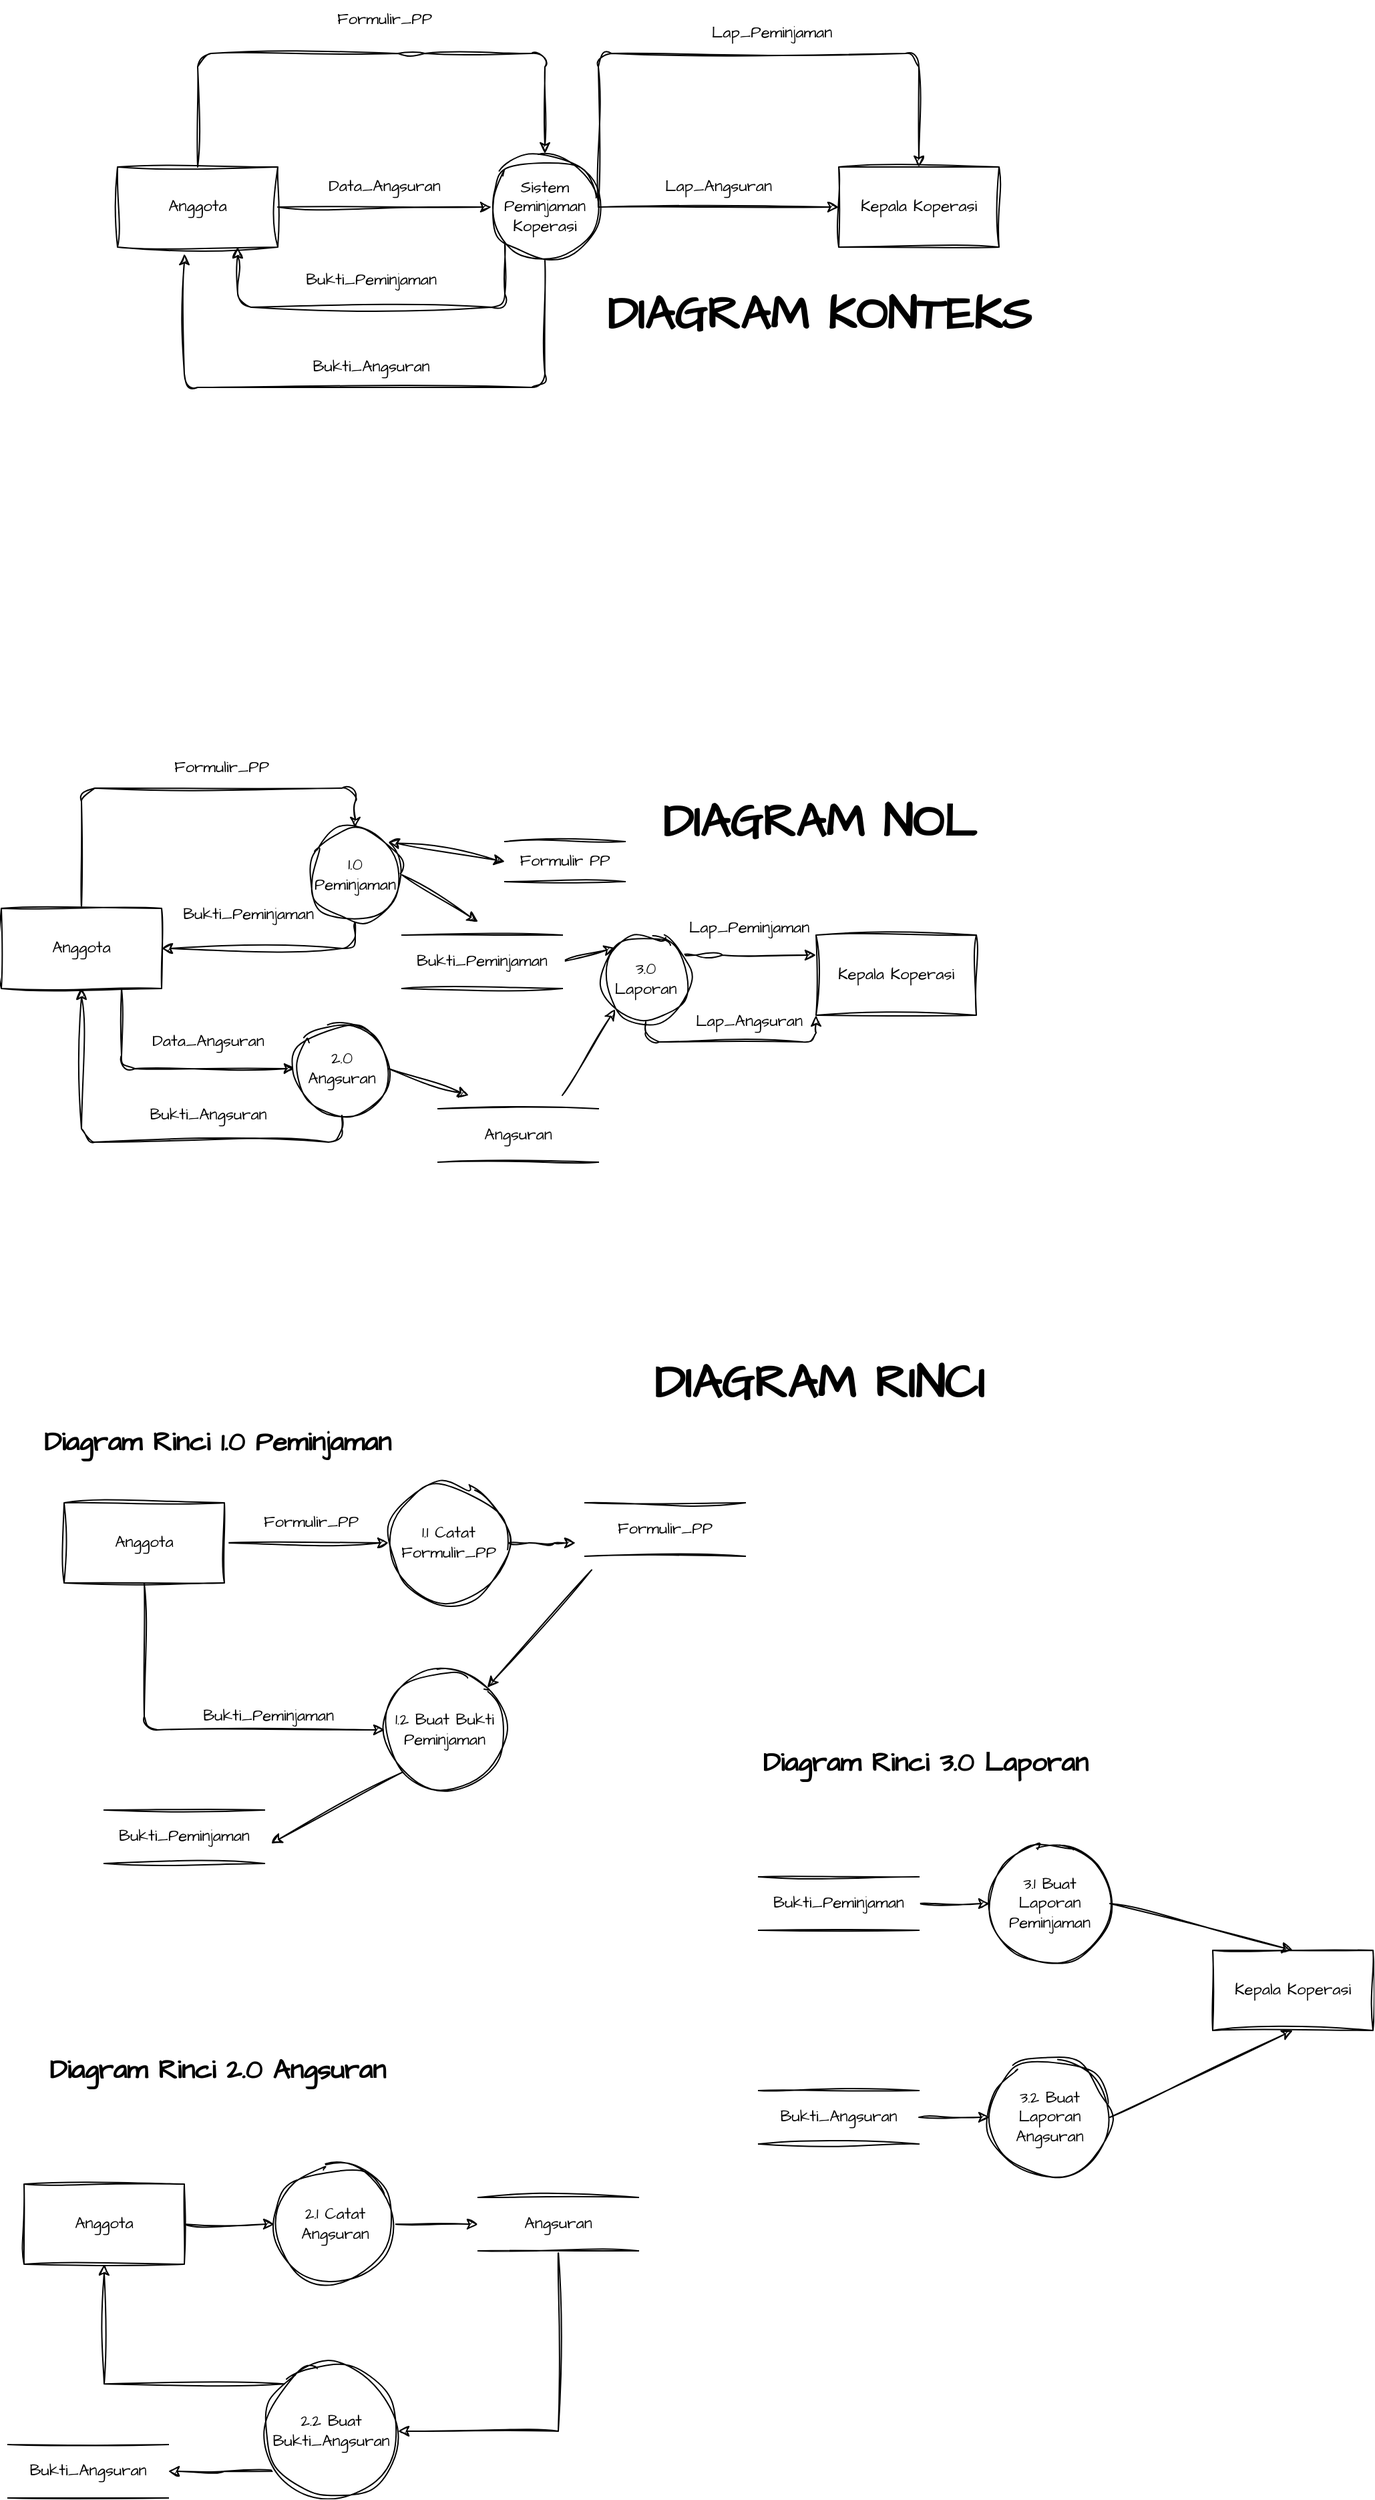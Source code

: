 <mxfile version="24.8.1">
  <diagram name="Page-1" id="Ifhuy7FSmFOS4W5px6C2">
    <mxGraphModel dx="1485" dy="2040" grid="1" gridSize="10" guides="1" tooltips="1" connect="1" arrows="1" fold="1" page="1" pageScale="1" pageWidth="850" pageHeight="1100" math="0" shadow="0">
      <root>
        <mxCell id="0" />
        <mxCell id="1" parent="0" />
        <mxCell id="SMdMAvsnnKPryTl62N8l-2" value="Anggota" style="rounded=0;whiteSpace=wrap;html=1;sketch=1;hachureGap=4;jiggle=2;curveFitting=1;fontFamily=Architects Daughter;fontSource=https%3A%2F%2Ffonts.googleapis.com%2Fcss%3Ffamily%3DArchitects%2BDaughter;labelBackgroundColor=none;" parent="1" vertex="1">
          <mxGeometry x="120" y="-125" width="120" height="60" as="geometry" />
        </mxCell>
        <mxCell id="L0LENwi0sI1XrwSl-e1--1" style="edgeStyle=orthogonalEdgeStyle;rounded=1;sketch=1;hachureGap=4;jiggle=2;curveFitting=1;orthogonalLoop=1;jettySize=auto;html=1;entryX=0.5;entryY=0;entryDx=0;entryDy=0;fontFamily=Architects Daughter;fontSource=https%3A%2F%2Ffonts.googleapis.com%2Fcss%3Ffamily%3DArchitects%2BDaughter;fontColor=default;labelBackgroundColor=none;" parent="1" source="SMdMAvsnnKPryTl62N8l-3" target="SMdMAvsnnKPryTl62N8l-4" edge="1">
          <mxGeometry relative="1" as="geometry">
            <Array as="points">
              <mxPoint x="480" y="-210" />
              <mxPoint x="720" y="-210" />
            </Array>
          </mxGeometry>
        </mxCell>
        <mxCell id="L0LENwi0sI1XrwSl-e1--3" style="edgeStyle=orthogonalEdgeStyle;rounded=1;sketch=1;hachureGap=4;jiggle=2;curveFitting=1;orthogonalLoop=1;jettySize=auto;html=1;entryX=0.75;entryY=1;entryDx=0;entryDy=0;fontFamily=Architects Daughter;fontSource=https%3A%2F%2Ffonts.googleapis.com%2Fcss%3Ffamily%3DArchitects%2BDaughter;fontColor=default;labelBackgroundColor=none;" parent="1" source="SMdMAvsnnKPryTl62N8l-3" target="SMdMAvsnnKPryTl62N8l-2" edge="1">
          <mxGeometry relative="1" as="geometry">
            <Array as="points">
              <mxPoint x="410" y="-20" />
              <mxPoint x="210" y="-20" />
            </Array>
          </mxGeometry>
        </mxCell>
        <mxCell id="L0LENwi0sI1XrwSl-e1--6" style="edgeStyle=orthogonalEdgeStyle;rounded=1;sketch=1;hachureGap=4;jiggle=2;curveFitting=1;orthogonalLoop=1;jettySize=auto;html=1;fontFamily=Architects Daughter;fontSource=https%3A%2F%2Ffonts.googleapis.com%2Fcss%3Ffamily%3DArchitects%2BDaughter;fontColor=default;labelBackgroundColor=none;" parent="1" source="SMdMAvsnnKPryTl62N8l-3" edge="1">
          <mxGeometry relative="1" as="geometry">
            <mxPoint x="170" y="-60" as="targetPoint" />
            <Array as="points">
              <mxPoint x="440" y="40" />
              <mxPoint x="170" y="40" />
            </Array>
          </mxGeometry>
        </mxCell>
        <mxCell id="SMdMAvsnnKPryTl62N8l-3" value="Sistem Peminjaman Koperasi" style="ellipse;whiteSpace=wrap;html=1;aspect=fixed;rounded=1;sketch=1;hachureGap=4;jiggle=2;curveFitting=1;fontFamily=Architects Daughter;fontSource=https%3A%2F%2Ffonts.googleapis.com%2Fcss%3Ffamily%3DArchitects%2BDaughter;labelBackgroundColor=none;" parent="1" vertex="1">
          <mxGeometry x="400" y="-135" width="80" height="80" as="geometry" />
        </mxCell>
        <mxCell id="SMdMAvsnnKPryTl62N8l-4" value="Kepala Koperasi" style="rounded=0;whiteSpace=wrap;html=1;sketch=1;hachureGap=4;jiggle=2;curveFitting=1;fontFamily=Architects Daughter;fontSource=https%3A%2F%2Ffonts.googleapis.com%2Fcss%3Ffamily%3DArchitects%2BDaughter;labelBackgroundColor=none;" parent="1" vertex="1">
          <mxGeometry x="660" y="-125" width="120" height="60" as="geometry" />
        </mxCell>
        <mxCell id="SMdMAvsnnKPryTl62N8l-5" value="" style="endArrow=classic;html=1;rounded=1;sketch=1;hachureGap=4;jiggle=2;curveFitting=1;fontFamily=Architects Daughter;fontSource=https%3A%2F%2Ffonts.googleapis.com%2Fcss%3Ffamily%3DArchitects%2BDaughter;fontColor=default;exitX=1;exitY=0.5;exitDx=0;exitDy=0;entryX=0;entryY=0.5;entryDx=0;entryDy=0;labelBackgroundColor=none;" parent="1" source="SMdMAvsnnKPryTl62N8l-2" target="SMdMAvsnnKPryTl62N8l-3" edge="1">
          <mxGeometry width="50" height="50" relative="1" as="geometry">
            <mxPoint x="430" y="190" as="sourcePoint" />
            <mxPoint x="480" y="140" as="targetPoint" />
          </mxGeometry>
        </mxCell>
        <mxCell id="SMdMAvsnnKPryTl62N8l-6" value="" style="endArrow=classic;html=1;rounded=1;sketch=1;hachureGap=4;jiggle=2;curveFitting=1;fontFamily=Architects Daughter;fontSource=https%3A%2F%2Ffonts.googleapis.com%2Fcss%3Ffamily%3DArchitects%2BDaughter;fontColor=default;exitX=0.5;exitY=0;exitDx=0;exitDy=0;entryX=0.5;entryY=0;entryDx=0;entryDy=0;labelBackgroundColor=none;" parent="1" source="SMdMAvsnnKPryTl62N8l-2" target="SMdMAvsnnKPryTl62N8l-3" edge="1">
          <mxGeometry width="50" height="50" relative="1" as="geometry">
            <mxPoint x="430" y="190" as="sourcePoint" />
            <mxPoint x="480" y="140" as="targetPoint" />
            <Array as="points">
              <mxPoint x="180" y="-210" />
              <mxPoint x="340" y="-210" />
              <mxPoint x="440" y="-210" />
            </Array>
          </mxGeometry>
        </mxCell>
        <mxCell id="SMdMAvsnnKPryTl62N8l-7" value="Data_Angsuran" style="text;html=1;align=center;verticalAlign=middle;whiteSpace=wrap;rounded=0;fontFamily=Architects Daughter;fontSource=https%3A%2F%2Ffonts.googleapis.com%2Fcss%3Ffamily%3DArchitects%2BDaughter;labelBackgroundColor=none;" parent="1" vertex="1">
          <mxGeometry x="290" y="-125" width="60" height="30" as="geometry" />
        </mxCell>
        <mxCell id="SMdMAvsnnKPryTl62N8l-8" value="Formulir_PP" style="text;html=1;align=center;verticalAlign=middle;whiteSpace=wrap;rounded=0;fontFamily=Architects Daughter;fontSource=https%3A%2F%2Ffonts.googleapis.com%2Fcss%3Ffamily%3DArchitects%2BDaughter;labelBackgroundColor=none;" parent="1" vertex="1">
          <mxGeometry x="275" y="-250" width="90" height="30" as="geometry" />
        </mxCell>
        <mxCell id="SMdMAvsnnKPryTl62N8l-10" style="edgeStyle=orthogonalEdgeStyle;rounded=1;sketch=1;hachureGap=4;jiggle=2;curveFitting=1;orthogonalLoop=1;jettySize=auto;html=1;entryX=0;entryY=0.5;entryDx=0;entryDy=0;fontFamily=Architects Daughter;fontSource=https%3A%2F%2Ffonts.googleapis.com%2Fcss%3Ffamily%3DArchitects%2BDaughter;fontColor=default;labelBackgroundColor=none;" parent="1" source="SMdMAvsnnKPryTl62N8l-3" target="SMdMAvsnnKPryTl62N8l-4" edge="1">
          <mxGeometry relative="1" as="geometry" />
        </mxCell>
        <mxCell id="SMdMAvsnnKPryTl62N8l-11" value="Lap_Angsuran" style="text;html=1;align=center;verticalAlign=middle;whiteSpace=wrap;rounded=0;fontFamily=Architects Daughter;fontSource=https%3A%2F%2Ffonts.googleapis.com%2Fcss%3Ffamily%3DArchitects%2BDaughter;labelBackgroundColor=none;" parent="1" vertex="1">
          <mxGeometry x="540" y="-125" width="60" height="30" as="geometry" />
        </mxCell>
        <mxCell id="L0LENwi0sI1XrwSl-e1--2" value="Lap_Peminjaman" style="text;html=1;align=center;verticalAlign=middle;whiteSpace=wrap;rounded=0;fontFamily=Architects Daughter;fontSource=https%3A%2F%2Ffonts.googleapis.com%2Fcss%3Ffamily%3DArchitects%2BDaughter;labelBackgroundColor=none;" parent="1" vertex="1">
          <mxGeometry x="580" y="-240" width="60" height="30" as="geometry" />
        </mxCell>
        <mxCell id="L0LENwi0sI1XrwSl-e1--4" value="Bukti_Peminjaman&lt;span style=&quot;color: rgba(0, 0, 0, 0); font-family: monospace; font-size: 0px; text-align: start; text-wrap-mode: nowrap;&quot;&gt;%3CmxGraphModel%3E%3Croot%3E%3CmxCell%20id%3D%220%22%2F%3E%3CmxCell%20id%3D%221%22%20parent%3D%220%22%2F%3E%3CmxCell%20id%3D%222%22%20value%3D%22Data_Angsuran%22%20style%3D%22text%3Bhtml%3D1%3Balign%3Dcenter%3BverticalAlign%3Dmiddle%3BwhiteSpace%3Dwrap%3Brounded%3D0%3BfontFamily%3DArchitects%20Daughter%3BfontSource%3Dhttps%253A%252F%252Ffonts.googleapis.com%252Fcss%253Ffamily%253DArchitects%252BDaughter%3BfontColor%3D%2346495D%3B%22%20vertex%3D%221%22%20parent%3D%221%22%3E%3CmxGeometry%20x%3D%22260%22%20y%3D%2275%22%20width%3D%2260%22%20height%3D%2230%22%20as%3D%22geometry%22%2F%3E%3C%2FmxCell%3E%3C%2Froot%3E%3C%2FmxGraphModel%3E&lt;/span&gt;" style="text;html=1;align=center;verticalAlign=middle;whiteSpace=wrap;rounded=0;fontFamily=Architects Daughter;fontSource=https%3A%2F%2Ffonts.googleapis.com%2Fcss%3Ffamily%3DArchitects%2BDaughter;labelBackgroundColor=none;" parent="1" vertex="1">
          <mxGeometry x="280" y="-55" width="60" height="30" as="geometry" />
        </mxCell>
        <mxCell id="L0LENwi0sI1XrwSl-e1--5" value="Bukti_Angsuran" style="text;html=1;align=center;verticalAlign=middle;whiteSpace=wrap;rounded=0;fontFamily=Architects Daughter;fontSource=https%3A%2F%2Ffonts.googleapis.com%2Fcss%3Ffamily%3DArchitects%2BDaughter;labelBackgroundColor=none;" parent="1" vertex="1">
          <mxGeometry x="280" y="10" width="60" height="30" as="geometry" />
        </mxCell>
        <mxCell id="L0LENwi0sI1XrwSl-e1--14" style="edgeStyle=orthogonalEdgeStyle;rounded=1;sketch=1;hachureGap=4;jiggle=2;curveFitting=1;orthogonalLoop=1;jettySize=auto;html=1;entryX=1;entryY=0.5;entryDx=0;entryDy=0;fontFamily=Architects Daughter;fontSource=https%3A%2F%2Ffonts.googleapis.com%2Fcss%3Ffamily%3DArchitects%2BDaughter;fontColor=default;labelBackgroundColor=none;" parent="1" source="L0LENwi0sI1XrwSl-e1--7" target="L0LENwi0sI1XrwSl-e1--8" edge="1">
          <mxGeometry relative="1" as="geometry">
            <Array as="points">
              <mxPoint x="298" y="460" />
            </Array>
          </mxGeometry>
        </mxCell>
        <mxCell id="L0LENwi0sI1XrwSl-e1--7" value="1.0 Peminjaman" style="ellipse;whiteSpace=wrap;html=1;aspect=fixed;rounded=1;sketch=1;hachureGap=4;jiggle=2;curveFitting=1;fontFamily=Architects Daughter;fontSource=https%3A%2F%2Ffonts.googleapis.com%2Fcss%3Ffamily%3DArchitects%2BDaughter;labelBackgroundColor=none;" parent="1" vertex="1">
          <mxGeometry x="263" y="370" width="70" height="70" as="geometry" />
        </mxCell>
        <mxCell id="L0LENwi0sI1XrwSl-e1--12" style="edgeStyle=orthogonalEdgeStyle;rounded=1;sketch=1;hachureGap=4;jiggle=2;curveFitting=1;orthogonalLoop=1;jettySize=auto;html=1;fontFamily=Architects Daughter;fontSource=https%3A%2F%2Ffonts.googleapis.com%2Fcss%3Ffamily%3DArchitects%2BDaughter;fontColor=default;entryX=0.5;entryY=0;entryDx=0;entryDy=0;labelBackgroundColor=none;" parent="1" source="L0LENwi0sI1XrwSl-e1--8" target="L0LENwi0sI1XrwSl-e1--7" edge="1">
          <mxGeometry relative="1" as="geometry">
            <mxPoint x="298" y="360" as="targetPoint" />
            <Array as="points">
              <mxPoint x="93" y="340" />
              <mxPoint x="298" y="340" />
            </Array>
          </mxGeometry>
        </mxCell>
        <mxCell id="L0LENwi0sI1XrwSl-e1--19" style="edgeStyle=orthogonalEdgeStyle;rounded=1;sketch=1;hachureGap=4;jiggle=2;curveFitting=1;orthogonalLoop=1;jettySize=auto;html=1;exitX=0.75;exitY=1;exitDx=0;exitDy=0;entryX=0;entryY=0.5;entryDx=0;entryDy=0;fontFamily=Architects Daughter;fontSource=https%3A%2F%2Ffonts.googleapis.com%2Fcss%3Ffamily%3DArchitects%2BDaughter;fontColor=default;labelBackgroundColor=none;" parent="1" source="L0LENwi0sI1XrwSl-e1--8" target="L0LENwi0sI1XrwSl-e1--11" edge="1">
          <mxGeometry relative="1" as="geometry" />
        </mxCell>
        <mxCell id="L0LENwi0sI1XrwSl-e1--8" value="Anggota" style="rounded=0;whiteSpace=wrap;html=1;sketch=1;hachureGap=4;jiggle=2;curveFitting=1;fontFamily=Architects Daughter;fontSource=https%3A%2F%2Ffonts.googleapis.com%2Fcss%3Ffamily%3DArchitects%2BDaughter;labelBackgroundColor=none;" parent="1" vertex="1">
          <mxGeometry x="33" y="430" width="120" height="60" as="geometry" />
        </mxCell>
        <mxCell id="L0LENwi0sI1XrwSl-e1--9" value="Kepala Koperasi" style="rounded=0;whiteSpace=wrap;html=1;sketch=1;hachureGap=4;jiggle=2;curveFitting=1;fontFamily=Architects Daughter;fontSource=https%3A%2F%2Ffonts.googleapis.com%2Fcss%3Ffamily%3DArchitects%2BDaughter;labelBackgroundColor=none;" parent="1" vertex="1">
          <mxGeometry x="643" y="450" width="120" height="60" as="geometry" />
        </mxCell>
        <mxCell id="L0LENwi0sI1XrwSl-e1--32" style="edgeStyle=orthogonalEdgeStyle;rounded=1;sketch=1;hachureGap=4;jiggle=2;curveFitting=1;orthogonalLoop=1;jettySize=auto;html=1;entryX=0;entryY=0.25;entryDx=0;entryDy=0;fontFamily=Architects Daughter;fontSource=https%3A%2F%2Ffonts.googleapis.com%2Fcss%3Ffamily%3DArchitects%2BDaughter;fontColor=default;labelBackgroundColor=none;" parent="1" source="L0LENwi0sI1XrwSl-e1--10" target="L0LENwi0sI1XrwSl-e1--9" edge="1">
          <mxGeometry relative="1" as="geometry">
            <Array as="points">
              <mxPoint x="563" y="465" />
              <mxPoint x="563" y="465" />
            </Array>
          </mxGeometry>
        </mxCell>
        <mxCell id="L0LENwi0sI1XrwSl-e1--33" style="edgeStyle=orthogonalEdgeStyle;rounded=1;sketch=1;hachureGap=4;jiggle=2;curveFitting=1;orthogonalLoop=1;jettySize=auto;html=1;entryX=0;entryY=1;entryDx=0;entryDy=0;fontFamily=Architects Daughter;fontSource=https%3A%2F%2Ffonts.googleapis.com%2Fcss%3Ffamily%3DArchitects%2BDaughter;fontColor=default;labelBackgroundColor=none;" parent="1" source="L0LENwi0sI1XrwSl-e1--10" target="L0LENwi0sI1XrwSl-e1--9" edge="1">
          <mxGeometry relative="1" as="geometry">
            <Array as="points">
              <mxPoint x="516" y="530" />
              <mxPoint x="643" y="530" />
            </Array>
          </mxGeometry>
        </mxCell>
        <mxCell id="L0LENwi0sI1XrwSl-e1--10" value="3.0 Laporan" style="ellipse;whiteSpace=wrap;html=1;aspect=fixed;rounded=1;sketch=1;hachureGap=4;jiggle=2;curveFitting=1;fontFamily=Architects Daughter;fontSource=https%3A%2F%2Ffonts.googleapis.com%2Fcss%3Ffamily%3DArchitects%2BDaughter;labelBackgroundColor=none;" parent="1" vertex="1">
          <mxGeometry x="483" y="450" width="65" height="65" as="geometry" />
        </mxCell>
        <mxCell id="L0LENwi0sI1XrwSl-e1--11" value="2.0 Angsuran" style="ellipse;whiteSpace=wrap;html=1;aspect=fixed;rounded=1;sketch=1;hachureGap=4;jiggle=2;curveFitting=1;fontFamily=Architects Daughter;fontSource=https%3A%2F%2Ffonts.googleapis.com%2Fcss%3Ffamily%3DArchitects%2BDaughter;labelBackgroundColor=none;" parent="1" vertex="1">
          <mxGeometry x="253" y="515" width="70" height="70" as="geometry" />
        </mxCell>
        <mxCell id="L0LENwi0sI1XrwSl-e1--15" style="edgeStyle=orthogonalEdgeStyle;rounded=1;sketch=1;hachureGap=4;jiggle=2;curveFitting=1;orthogonalLoop=1;jettySize=auto;html=1;entryX=0.5;entryY=1;entryDx=0;entryDy=0;fontFamily=Architects Daughter;fontSource=https%3A%2F%2Ffonts.googleapis.com%2Fcss%3Ffamily%3DArchitects%2BDaughter;fontColor=default;exitX=0.5;exitY=1;exitDx=0;exitDy=0;labelBackgroundColor=none;" parent="1" source="L0LENwi0sI1XrwSl-e1--11" target="L0LENwi0sI1XrwSl-e1--8" edge="1">
          <mxGeometry relative="1" as="geometry" />
        </mxCell>
        <mxCell id="L0LENwi0sI1XrwSl-e1--16" value="Bukti_Peminjaman&lt;span style=&quot;color: rgba(0, 0, 0, 0); font-family: monospace; font-size: 0px; text-align: start; text-wrap-mode: nowrap;&quot;&gt;%3CmxGraphModel%3E%3Croot%3E%3CmxCell%20id%3D%220%22%2F%3E%3CmxCell%20id%3D%221%22%20parent%3D%220%22%2F%3E%3CmxCell%20id%3D%222%22%20value%3D%22Data_Angsuran%22%20style%3D%22text%3Bhtml%3D1%3Balign%3Dcenter%3BverticalAlign%3Dmiddle%3BwhiteSpace%3Dwrap%3Brounded%3D0%3BfontFamily%3DArchitects%20Daughter%3BfontSource%3Dhttps%253A%252F%252Ffonts.googleapis.com%252Fcss%253Ffamily%253DArchitects%252BDaughter%3BfontColor%3D%2346495D%3B%22%20vertex%3D%221%22%20parent%3D%221%22%3E%3CmxGeometry%20x%3D%22260%22%20y%3D%2275%22%20width%3D%2260%22%20height%3D%2230%22%20as%3D%22geometry%22%2F%3E%3C%2FmxCell%3E%3C%2Froot%3E%3C%2FmxGraphModel%3E&lt;/span&gt;" style="text;html=1;align=center;verticalAlign=middle;whiteSpace=wrap;rounded=0;fontFamily=Architects Daughter;fontSource=https%3A%2F%2Ffonts.googleapis.com%2Fcss%3Ffamily%3DArchitects%2BDaughter;labelBackgroundColor=none;" parent="1" vertex="1">
          <mxGeometry x="188" y="420" width="60" height="30" as="geometry" />
        </mxCell>
        <mxCell id="L0LENwi0sI1XrwSl-e1--17" value="Formulir_PP" style="text;html=1;align=center;verticalAlign=middle;whiteSpace=wrap;rounded=0;fontFamily=Architects Daughter;fontSource=https%3A%2F%2Ffonts.googleapis.com%2Fcss%3Ffamily%3DArchitects%2BDaughter;labelBackgroundColor=none;" parent="1" vertex="1">
          <mxGeometry x="153" y="310" width="90" height="30" as="geometry" />
        </mxCell>
        <mxCell id="L0LENwi0sI1XrwSl-e1--18" value="Bukti_Angsuran" style="text;html=1;align=center;verticalAlign=middle;whiteSpace=wrap;rounded=0;fontFamily=Architects Daughter;fontSource=https%3A%2F%2Ffonts.googleapis.com%2Fcss%3Ffamily%3DArchitects%2BDaughter;labelBackgroundColor=none;" parent="1" vertex="1">
          <mxGeometry x="158" y="570" width="60" height="30" as="geometry" />
        </mxCell>
        <mxCell id="L0LENwi0sI1XrwSl-e1--20" value="Data_Angsuran" style="text;html=1;align=center;verticalAlign=middle;whiteSpace=wrap;rounded=0;fontFamily=Architects Daughter;fontSource=https%3A%2F%2Ffonts.googleapis.com%2Fcss%3Ffamily%3DArchitects%2BDaughter;labelBackgroundColor=none;" parent="1" vertex="1">
          <mxGeometry x="158" y="515" width="60" height="30" as="geometry" />
        </mxCell>
        <mxCell id="L0LENwi0sI1XrwSl-e1--22" value="" style="endArrow=classic;startArrow=classic;html=1;rounded=1;sketch=1;hachureGap=4;jiggle=2;curveFitting=1;fontFamily=Architects Daughter;fontSource=https%3A%2F%2Ffonts.googleapis.com%2Fcss%3Ffamily%3DArchitects%2BDaughter;fontColor=default;exitX=1;exitY=0;exitDx=0;exitDy=0;entryX=0;entryY=0.5;entryDx=0;entryDy=0;labelBackgroundColor=none;" parent="1" source="L0LENwi0sI1XrwSl-e1--7" target="F_wknIsd-d_g19Me8_oT-2" edge="1">
          <mxGeometry width="50" height="50" relative="1" as="geometry">
            <mxPoint x="343" y="380" as="sourcePoint" />
            <mxPoint x="403" y="325" as="targetPoint" />
          </mxGeometry>
        </mxCell>
        <mxCell id="L0LENwi0sI1XrwSl-e1--25" value="" style="endArrow=classic;html=1;rounded=1;sketch=1;hachureGap=4;jiggle=2;curveFitting=1;fontFamily=Architects Daughter;fontSource=https%3A%2F%2Ffonts.googleapis.com%2Fcss%3Ffamily%3DArchitects%2BDaughter;fontColor=default;exitX=1;exitY=0.5;exitDx=0;exitDy=0;labelBackgroundColor=none;" parent="1" source="L0LENwi0sI1XrwSl-e1--7" edge="1">
          <mxGeometry width="50" height="50" relative="1" as="geometry">
            <mxPoint x="343" y="380" as="sourcePoint" />
            <mxPoint x="390" y="440" as="targetPoint" />
          </mxGeometry>
        </mxCell>
        <mxCell id="L0LENwi0sI1XrwSl-e1--27" style="edgeStyle=orthogonalEdgeStyle;rounded=1;sketch=1;hachureGap=4;jiggle=2;curveFitting=1;orthogonalLoop=1;jettySize=auto;html=1;exitX=0.5;exitY=1;exitDx=0;exitDy=0;fontFamily=Architects Daughter;fontSource=https%3A%2F%2Ffonts.googleapis.com%2Fcss%3Ffamily%3DArchitects%2BDaughter;fontColor=default;labelBackgroundColor=none;" parent="1" edge="1">
          <mxGeometry relative="1" as="geometry">
            <mxPoint x="448" y="400" as="sourcePoint" />
            <mxPoint x="448" y="400" as="targetPoint" />
          </mxGeometry>
        </mxCell>
        <mxCell id="L0LENwi0sI1XrwSl-e1--30" value="" style="endArrow=classic;html=1;rounded=1;sketch=1;hachureGap=4;jiggle=2;curveFitting=1;fontFamily=Architects Daughter;fontSource=https%3A%2F%2Ffonts.googleapis.com%2Fcss%3Ffamily%3DArchitects%2BDaughter;fontColor=default;exitX=1;exitY=0.5;exitDx=0;exitDy=0;entryX=0;entryY=0.5;entryDx=0;entryDy=0;labelBackgroundColor=none;" parent="1" source="L0LENwi0sI1XrwSl-e1--11" edge="1">
          <mxGeometry width="50" height="50" relative="1" as="geometry">
            <mxPoint x="323" y="610" as="sourcePoint" />
            <mxPoint x="383" y="570" as="targetPoint" />
          </mxGeometry>
        </mxCell>
        <mxCell id="L0LENwi0sI1XrwSl-e1--34" value="Lap_Peminjaman" style="text;html=1;align=center;verticalAlign=middle;whiteSpace=wrap;rounded=0;fontFamily=Architects Daughter;fontSource=https%3A%2F%2Ffonts.googleapis.com%2Fcss%3Ffamily%3DArchitects%2BDaughter;labelBackgroundColor=none;" parent="1" vertex="1">
          <mxGeometry x="563" y="430" width="60" height="30" as="geometry" />
        </mxCell>
        <mxCell id="L0LENwi0sI1XrwSl-e1--35" value="Lap_Angsuran" style="text;html=1;align=center;verticalAlign=middle;whiteSpace=wrap;rounded=0;fontFamily=Architects Daughter;fontSource=https%3A%2F%2Ffonts.googleapis.com%2Fcss%3Ffamily%3DArchitects%2BDaughter;labelBackgroundColor=none;" parent="1" vertex="1">
          <mxGeometry x="563" y="500" width="60" height="30" as="geometry" />
        </mxCell>
        <mxCell id="L0LENwi0sI1XrwSl-e1--36" value="" style="endArrow=classic;html=1;rounded=1;sketch=1;hachureGap=4;jiggle=2;curveFitting=1;fontFamily=Architects Daughter;fontSource=https%3A%2F%2Ffonts.googleapis.com%2Fcss%3Ffamily%3DArchitects%2BDaughter;fontColor=default;exitX=1;exitY=0.5;exitDx=0;exitDy=0;entryX=0;entryY=1;entryDx=0;entryDy=0;labelBackgroundColor=none;" parent="1" target="L0LENwi0sI1XrwSl-e1--10" edge="1">
          <mxGeometry width="50" height="50" relative="1" as="geometry">
            <mxPoint x="453" y="570" as="sourcePoint" />
            <mxPoint x="393" y="580" as="targetPoint" />
          </mxGeometry>
        </mxCell>
        <mxCell id="L0LENwi0sI1XrwSl-e1--43" value="DIAGRAM NOL" style="text;html=1;align=center;verticalAlign=middle;whiteSpace=wrap;rounded=0;fontFamily=Architects Daughter;fontSource=https%3A%2F%2Ffonts.googleapis.com%2Fcss%3Ffamily%3DArchitects%2BDaughter;fontSize=35;fontStyle=1;labelBackgroundColor=none;" parent="1" vertex="1">
          <mxGeometry x="463" y="350" width="365" height="30" as="geometry" />
        </mxCell>
        <mxCell id="L0LENwi0sI1XrwSl-e1--44" value="DIAGRAM KONTEKS" style="text;html=1;align=center;verticalAlign=middle;whiteSpace=wrap;rounded=0;fontFamily=Architects Daughter;fontSource=https%3A%2F%2Ffonts.googleapis.com%2Fcss%3Ffamily%3DArchitects%2BDaughter;fontSize=35;fontStyle=1;labelBackgroundColor=none;" parent="1" vertex="1">
          <mxGeometry x="463" y="-30" width="365" height="30" as="geometry" />
        </mxCell>
        <mxCell id="L0LENwi0sI1XrwSl-e1--45" value="" style="endArrow=classic;html=1;rounded=1;sketch=1;hachureGap=4;jiggle=2;curveFitting=1;fontFamily=Architects Daughter;fontSource=https%3A%2F%2Ffonts.googleapis.com%2Fcss%3Ffamily%3DArchitects%2BDaughter;fontColor=default;exitX=1;exitY=0.5;exitDx=0;exitDy=0;entryX=0;entryY=0;entryDx=0;entryDy=0;labelBackgroundColor=none;" parent="1" source="F_wknIsd-d_g19Me8_oT-4" target="L0LENwi0sI1XrwSl-e1--10" edge="1">
          <mxGeometry width="50" height="50" relative="1" as="geometry">
            <mxPoint x="448" y="400" as="sourcePoint" />
            <mxPoint x="403" y="385" as="targetPoint" />
          </mxGeometry>
        </mxCell>
        <mxCell id="L0LENwi0sI1XrwSl-e1--46" value="DIAGRAM RINCI" style="text;html=1;align=center;verticalAlign=middle;whiteSpace=wrap;rounded=0;fontFamily=Architects Daughter;fontSource=https%3A%2F%2Ffonts.googleapis.com%2Fcss%3Ffamily%3DArchitects%2BDaughter;fontSize=35;fontStyle=1;labelBackgroundColor=none;" parent="1" vertex="1">
          <mxGeometry x="463" y="770" width="365" height="30" as="geometry" />
        </mxCell>
        <mxCell id="L0LENwi0sI1XrwSl-e1--56" style="edgeStyle=orthogonalEdgeStyle;rounded=1;sketch=1;hachureGap=4;jiggle=2;curveFitting=1;orthogonalLoop=1;jettySize=auto;html=1;entryX=0;entryY=0.5;entryDx=0;entryDy=0;fontFamily=Architects Daughter;fontSource=https%3A%2F%2Ffonts.googleapis.com%2Fcss%3Ffamily%3DArchitects%2BDaughter;fontColor=default;labelBackgroundColor=none;" parent="1" source="L0LENwi0sI1XrwSl-e1--47" edge="1">
          <mxGeometry relative="1" as="geometry">
            <mxPoint x="463" y="905" as="targetPoint" />
          </mxGeometry>
        </mxCell>
        <mxCell id="L0LENwi0sI1XrwSl-e1--47" value="1.1 Catat Formulir_PP" style="ellipse;whiteSpace=wrap;html=1;aspect=fixed;rounded=1;sketch=1;hachureGap=4;jiggle=2;curveFitting=1;fontFamily=Architects Daughter;fontSource=https%3A%2F%2Ffonts.googleapis.com%2Fcss%3Ffamily%3DArchitects%2BDaughter;labelBackgroundColor=none;" parent="1" vertex="1">
          <mxGeometry x="323" y="860" width="90" height="90" as="geometry" />
        </mxCell>
        <mxCell id="L0LENwi0sI1XrwSl-e1--48" value="1.2 Buat Bukti&lt;div&gt;Peminjaman&lt;/div&gt;" style="ellipse;whiteSpace=wrap;html=1;aspect=fixed;rounded=1;sketch=1;hachureGap=4;jiggle=2;curveFitting=1;fontFamily=Architects Daughter;fontSource=https%3A%2F%2Ffonts.googleapis.com%2Fcss%3Ffamily%3DArchitects%2BDaughter;labelBackgroundColor=none;" parent="1" vertex="1">
          <mxGeometry x="320" y="1000" width="90" height="90" as="geometry" />
        </mxCell>
        <mxCell id="L0LENwi0sI1XrwSl-e1--50" style="edgeStyle=orthogonalEdgeStyle;rounded=1;sketch=1;hachureGap=4;jiggle=2;curveFitting=1;orthogonalLoop=1;jettySize=auto;html=1;entryX=0;entryY=0.5;entryDx=0;entryDy=0;fontFamily=Architects Daughter;fontSource=https%3A%2F%2Ffonts.googleapis.com%2Fcss%3Ffamily%3DArchitects%2BDaughter;fontColor=default;labelBackgroundColor=none;" parent="1" source="L0LENwi0sI1XrwSl-e1--49" target="L0LENwi0sI1XrwSl-e1--47" edge="1">
          <mxGeometry relative="1" as="geometry" />
        </mxCell>
        <mxCell id="L0LENwi0sI1XrwSl-e1--51" style="edgeStyle=orthogonalEdgeStyle;rounded=1;sketch=1;hachureGap=4;jiggle=2;curveFitting=1;orthogonalLoop=1;jettySize=auto;html=1;entryX=0;entryY=0.5;entryDx=0;entryDy=0;fontFamily=Architects Daughter;fontSource=https%3A%2F%2Ffonts.googleapis.com%2Fcss%3Ffamily%3DArchitects%2BDaughter;fontColor=default;labelBackgroundColor=none;" parent="1" source="L0LENwi0sI1XrwSl-e1--49" target="L0LENwi0sI1XrwSl-e1--48" edge="1">
          <mxGeometry relative="1" as="geometry">
            <Array as="points">
              <mxPoint x="140" y="1045" />
            </Array>
          </mxGeometry>
        </mxCell>
        <mxCell id="L0LENwi0sI1XrwSl-e1--49" value="Anggota" style="rounded=0;whiteSpace=wrap;html=1;sketch=1;hachureGap=4;jiggle=2;curveFitting=1;fontFamily=Architects Daughter;fontSource=https%3A%2F%2Ffonts.googleapis.com%2Fcss%3Ffamily%3DArchitects%2BDaughter;labelBackgroundColor=none;" parent="1" vertex="1">
          <mxGeometry x="80" y="875" width="120" height="60" as="geometry" />
        </mxCell>
        <mxCell id="L0LENwi0sI1XrwSl-e1--53" value="Formulir_PP" style="text;html=1;align=center;verticalAlign=middle;whiteSpace=wrap;rounded=0;fontFamily=Architects Daughter;fontSource=https%3A%2F%2Ffonts.googleapis.com%2Fcss%3Ffamily%3DArchitects%2BDaughter;labelBackgroundColor=none;" parent="1" vertex="1">
          <mxGeometry x="220" y="875" width="90" height="30" as="geometry" />
        </mxCell>
        <mxCell id="L0LENwi0sI1XrwSl-e1--54" value="Bukti_Peminjaman&lt;span style=&quot;color: rgba(0, 0, 0, 0); font-family: monospace; font-size: 0px; text-align: start; text-wrap-mode: nowrap;&quot;&gt;%3CmxGraphModel%3E%3Croot%3E%3CmxCell%20id%3D%220%22%2F%3E%3CmxCell%20id%3D%221%22%20parent%3D%220%22%2F%3E%3CmxCell%20id%3D%222%22%20value%3D%22Data_Angsuran%22%20style%3D%22text%3Bhtml%3D1%3Balign%3Dcenter%3BverticalAlign%3Dmiddle%3BwhiteSpace%3Dwrap%3Brounded%3D0%3BfontFamily%3DArchitects%20Daughter%3BfontSource%3Dhttps%253A%252F%252Ffonts.googleapis.com%252Fcss%253Ffamily%253DArchitects%252BDaughter%3BfontColor%3D%2346495D%3B%22%20vertex%3D%221%22%20parent%3D%221%22%3E%3CmxGeometry%20x%3D%22260%22%20y%3D%2275%22%20width%3D%2260%22%20height%3D%2230%22%20as%3D%22geometry%22%2F%3E%3C%2FmxCell%3E%3C%2Froot%3E%3C%2FmxGraphModel%3E&lt;/span&gt;" style="text;html=1;align=center;verticalAlign=middle;whiteSpace=wrap;rounded=0;fontFamily=Architects Daughter;fontSource=https%3A%2F%2Ffonts.googleapis.com%2Fcss%3Ffamily%3DArchitects%2BDaughter;labelBackgroundColor=none;" parent="1" vertex="1">
          <mxGeometry x="203" y="1020" width="60" height="30" as="geometry" />
        </mxCell>
        <mxCell id="L0LENwi0sI1XrwSl-e1--57" value="" style="endArrow=classic;html=1;rounded=1;sketch=1;hachureGap=4;jiggle=2;curveFitting=1;fontFamily=Architects Daughter;fontSource=https%3A%2F%2Ffonts.googleapis.com%2Fcss%3Ffamily%3DArchitects%2BDaughter;fontColor=default;exitX=0.15;exitY=0.95;exitDx=0;exitDy=0;exitPerimeter=0;entryX=1;entryY=0;entryDx=0;entryDy=0;labelBackgroundColor=none;" parent="1" target="L0LENwi0sI1XrwSl-e1--48" edge="1">
          <mxGeometry width="50" height="50" relative="1" as="geometry">
            <mxPoint x="475" y="925.25" as="sourcePoint" />
            <mxPoint x="470" y="875" as="targetPoint" />
          </mxGeometry>
        </mxCell>
        <mxCell id="L0LENwi0sI1XrwSl-e1--59" value="" style="endArrow=classic;html=1;rounded=1;sketch=1;hachureGap=4;jiggle=2;curveFitting=1;fontFamily=Architects Daughter;fontSource=https%3A%2F%2Ffonts.googleapis.com%2Fcss%3Ffamily%3DArchitects%2BDaughter;fontColor=default;exitX=0;exitY=1;exitDx=0;exitDy=0;entryX=1;entryY=0.5;entryDx=0;entryDy=0;labelBackgroundColor=none;" parent="1" source="L0LENwi0sI1XrwSl-e1--48" edge="1">
          <mxGeometry width="50" height="50" relative="1" as="geometry">
            <mxPoint x="485" y="935" as="sourcePoint" />
            <mxPoint x="235" y="1130" as="targetPoint" />
          </mxGeometry>
        </mxCell>
        <mxCell id="F_wknIsd-d_g19Me8_oT-2" value="Formulir PP" style="shape=partialRectangle;whiteSpace=wrap;html=1;left=0;right=0;sketch=1;hachureGap=4;jiggle=2;curveFitting=1;fontFamily=Architects Daughter;fontSource=https%3A%2F%2Ffonts.googleapis.com%2Fcss%3Ffamily%3DArchitects%2BDaughter;rounded=0;align=center;verticalAlign=middle;fontSize=12;labelBackgroundColor=none;" vertex="1" parent="1">
          <mxGeometry x="410" y="380" width="90" height="30" as="geometry" />
        </mxCell>
        <mxCell id="F_wknIsd-d_g19Me8_oT-4" value="Bukti_Peminjaman" style="shape=partialRectangle;whiteSpace=wrap;html=1;left=0;right=0;sketch=1;hachureGap=4;jiggle=2;curveFitting=1;fontFamily=Architects Daughter;fontSource=https%3A%2F%2Ffonts.googleapis.com%2Fcss%3Ffamily%3DArchitects%2BDaughter;rounded=0;align=center;verticalAlign=middle;fontSize=12;labelBackgroundColor=none;" vertex="1" parent="1">
          <mxGeometry x="333" y="450" width="120" height="40" as="geometry" />
        </mxCell>
        <mxCell id="F_wknIsd-d_g19Me8_oT-5" value="Angsuran" style="shape=partialRectangle;whiteSpace=wrap;html=1;left=0;right=0;sketch=1;hachureGap=4;jiggle=2;curveFitting=1;fontFamily=Architects Daughter;fontSource=https%3A%2F%2Ffonts.googleapis.com%2Fcss%3Ffamily%3DArchitects%2BDaughter;rounded=0;align=center;verticalAlign=middle;fontSize=12;labelBackgroundColor=none;" vertex="1" parent="1">
          <mxGeometry x="360" y="580" width="120" height="40" as="geometry" />
        </mxCell>
        <mxCell id="F_wknIsd-d_g19Me8_oT-6" value="Formulir_PP" style="shape=partialRectangle;whiteSpace=wrap;html=1;left=0;right=0;sketch=1;hachureGap=4;jiggle=2;curveFitting=1;fontFamily=Architects Daughter;fontSource=https%3A%2F%2Ffonts.googleapis.com%2Fcss%3Ffamily%3DArchitects%2BDaughter;rounded=0;align=center;verticalAlign=middle;fontSize=12;labelBackgroundColor=none;" vertex="1" parent="1">
          <mxGeometry x="470" y="875" width="120" height="40" as="geometry" />
        </mxCell>
        <mxCell id="F_wknIsd-d_g19Me8_oT-8" value="Bukti_Peminjaman" style="shape=partialRectangle;whiteSpace=wrap;html=1;left=0;right=0;sketch=1;hachureGap=4;jiggle=2;curveFitting=1;fontFamily=Architects Daughter;fontSource=https%3A%2F%2Ffonts.googleapis.com%2Fcss%3Ffamily%3DArchitects%2BDaughter;rounded=0;align=center;verticalAlign=middle;fontSize=12;labelBackgroundColor=none;" vertex="1" parent="1">
          <mxGeometry x="110" y="1105" width="120" height="40" as="geometry" />
        </mxCell>
        <mxCell id="F_wknIsd-d_g19Me8_oT-9" value="&lt;font style=&quot;font-size: 20px;&quot;&gt;Diagram Rinci 2.0 Angsuran&lt;/font&gt;" style="text;html=1;align=center;verticalAlign=middle;whiteSpace=wrap;rounded=0;fontFamily=Architects Daughter;fontSource=https%3A%2F%2Ffonts.googleapis.com%2Fcss%3Ffamily%3DArchitects%2BDaughter;fontSize=35;fontStyle=1;labelBackgroundColor=none;" vertex="1" parent="1">
          <mxGeometry x="60" y="1280" width="270" height="30" as="geometry" />
        </mxCell>
        <mxCell id="F_wknIsd-d_g19Me8_oT-18" style="edgeStyle=orthogonalEdgeStyle;rounded=0;sketch=1;hachureGap=4;jiggle=2;curveFitting=1;orthogonalLoop=1;jettySize=auto;html=1;entryX=0;entryY=0.5;entryDx=0;entryDy=0;fontFamily=Architects Daughter;fontSource=https%3A%2F%2Ffonts.googleapis.com%2Fcss%3Ffamily%3DArchitects%2BDaughter;fontColor=default;labelBackgroundColor=none;" edge="1" parent="1" source="F_wknIsd-d_g19Me8_oT-11" target="F_wknIsd-d_g19Me8_oT-15">
          <mxGeometry relative="1" as="geometry" />
        </mxCell>
        <mxCell id="F_wknIsd-d_g19Me8_oT-11" value="2.1 Catat Angsuran" style="ellipse;whiteSpace=wrap;html=1;aspect=fixed;rounded=1;sketch=1;hachureGap=4;jiggle=2;curveFitting=1;fontFamily=Architects Daughter;fontSource=https%3A%2F%2Ffonts.googleapis.com%2Fcss%3Ffamily%3DArchitects%2BDaughter;labelBackgroundColor=none;" vertex="1" parent="1">
          <mxGeometry x="237.5" y="1370" width="90" height="90" as="geometry" />
        </mxCell>
        <mxCell id="F_wknIsd-d_g19Me8_oT-21" style="edgeStyle=orthogonalEdgeStyle;rounded=0;sketch=1;hachureGap=4;jiggle=2;curveFitting=1;orthogonalLoop=1;jettySize=auto;html=1;fontFamily=Architects Daughter;fontSource=https%3A%2F%2Ffonts.googleapis.com%2Fcss%3Ffamily%3DArchitects%2BDaughter;" edge="1" parent="1" source="F_wknIsd-d_g19Me8_oT-12" target="F_wknIsd-d_g19Me8_oT-20">
          <mxGeometry relative="1" as="geometry">
            <Array as="points">
              <mxPoint x="200" y="1600" />
              <mxPoint x="200" y="1600" />
            </Array>
          </mxGeometry>
        </mxCell>
        <mxCell id="F_wknIsd-d_g19Me8_oT-12" value="2.2 Buat Bukti_Angsuran" style="ellipse;whiteSpace=wrap;html=1;aspect=fixed;rounded=1;sketch=1;hachureGap=4;jiggle=2;curveFitting=1;fontFamily=Architects Daughter;fontSource=https%3A%2F%2Ffonts.googleapis.com%2Fcss%3Ffamily%3DArchitects%2BDaughter;labelBackgroundColor=none;" vertex="1" parent="1">
          <mxGeometry x="230" y="1520" width="100" height="100" as="geometry" />
        </mxCell>
        <mxCell id="F_wknIsd-d_g19Me8_oT-17" style="edgeStyle=orthogonalEdgeStyle;rounded=0;sketch=1;hachureGap=4;jiggle=2;curveFitting=1;orthogonalLoop=1;jettySize=auto;html=1;entryX=0;entryY=0.5;entryDx=0;entryDy=0;fontFamily=Architects Daughter;fontSource=https%3A%2F%2Ffonts.googleapis.com%2Fcss%3Ffamily%3DArchitects%2BDaughter;fontColor=default;labelBackgroundColor=none;" edge="1" parent="1" source="F_wknIsd-d_g19Me8_oT-13" target="F_wknIsd-d_g19Me8_oT-11">
          <mxGeometry relative="1" as="geometry" />
        </mxCell>
        <mxCell id="F_wknIsd-d_g19Me8_oT-13" value="Anggota" style="rounded=0;whiteSpace=wrap;html=1;sketch=1;hachureGap=4;jiggle=2;curveFitting=1;fontFamily=Architects Daughter;fontSource=https%3A%2F%2Ffonts.googleapis.com%2Fcss%3Ffamily%3DArchitects%2BDaughter;labelBackgroundColor=none;" vertex="1" parent="1">
          <mxGeometry x="50" y="1385" width="120" height="60" as="geometry" />
        </mxCell>
        <mxCell id="F_wknIsd-d_g19Me8_oT-19" style="edgeStyle=orthogonalEdgeStyle;rounded=0;sketch=1;hachureGap=4;jiggle=2;curveFitting=1;orthogonalLoop=1;jettySize=auto;html=1;fontFamily=Architects Daughter;fontSource=https%3A%2F%2Ffonts.googleapis.com%2Fcss%3Ffamily%3DArchitects%2BDaughter;fontColor=default;exitX=0.5;exitY=1;exitDx=0;exitDy=0;labelBackgroundColor=none;" edge="1" parent="1" source="F_wknIsd-d_g19Me8_oT-15">
          <mxGeometry relative="1" as="geometry">
            <mxPoint x="485" y="1435" as="sourcePoint" />
            <mxPoint x="330" y="1570" as="targetPoint" />
            <Array as="points">
              <mxPoint x="450" y="1570" />
            </Array>
          </mxGeometry>
        </mxCell>
        <mxCell id="F_wknIsd-d_g19Me8_oT-15" value="Angsuran" style="shape=partialRectangle;whiteSpace=wrap;html=1;left=0;right=0;sketch=1;hachureGap=4;jiggle=2;curveFitting=1;fontFamily=Architects Daughter;fontSource=https%3A%2F%2Ffonts.googleapis.com%2Fcss%3Ffamily%3DArchitects%2BDaughter;rounded=0;align=center;verticalAlign=middle;fontSize=12;labelBackgroundColor=none;" vertex="1" parent="1">
          <mxGeometry x="390" y="1395" width="120" height="40" as="geometry" />
        </mxCell>
        <mxCell id="F_wknIsd-d_g19Me8_oT-20" value="Bukti_Angsuran" style="shape=partialRectangle;whiteSpace=wrap;html=1;left=0;right=0;sketch=1;hachureGap=4;jiggle=2;curveFitting=1;fontFamily=Architects Daughter;fontSource=https%3A%2F%2Ffonts.googleapis.com%2Fcss%3Ffamily%3DArchitects%2BDaughter;rounded=0;align=center;verticalAlign=middle;fontSize=12;labelBackgroundColor=none;" vertex="1" parent="1">
          <mxGeometry x="38" y="1580" width="120" height="40" as="geometry" />
        </mxCell>
        <mxCell id="F_wknIsd-d_g19Me8_oT-22" style="edgeStyle=orthogonalEdgeStyle;rounded=0;sketch=1;hachureGap=4;jiggle=2;curveFitting=1;orthogonalLoop=1;jettySize=auto;html=1;exitX=0;exitY=0;exitDx=0;exitDy=0;entryX=0.5;entryY=1;entryDx=0;entryDy=0;fontFamily=Architects Daughter;fontSource=https%3A%2F%2Ffonts.googleapis.com%2Fcss%3Ffamily%3DArchitects%2BDaughter;" edge="1" parent="1" source="F_wknIsd-d_g19Me8_oT-12" target="F_wknIsd-d_g19Me8_oT-13">
          <mxGeometry relative="1" as="geometry">
            <Array as="points">
              <mxPoint x="110" y="1535" />
            </Array>
          </mxGeometry>
        </mxCell>
        <mxCell id="F_wknIsd-d_g19Me8_oT-23" value="&lt;font style=&quot;font-size: 20px;&quot;&gt;Diagram Rinci 3.0 Laporan&lt;/font&gt;" style="text;html=1;align=center;verticalAlign=middle;whiteSpace=wrap;rounded=0;fontFamily=Architects Daughter;fontSource=https%3A%2F%2Ffonts.googleapis.com%2Fcss%3Ffamily%3DArchitects%2BDaughter;fontSize=35;fontStyle=1;labelBackgroundColor=none;" vertex="1" parent="1">
          <mxGeometry x="590" y="1050" width="270" height="30" as="geometry" />
        </mxCell>
        <mxCell id="F_wknIsd-d_g19Me8_oT-24" value="3.1 Buat Laporan Peminjaman" style="ellipse;whiteSpace=wrap;html=1;aspect=fixed;rounded=1;sketch=1;hachureGap=4;jiggle=2;curveFitting=1;fontFamily=Architects Daughter;fontSource=https%3A%2F%2Ffonts.googleapis.com%2Fcss%3Ffamily%3DArchitects%2BDaughter;labelBackgroundColor=none;" vertex="1" parent="1">
          <mxGeometry x="773" y="1130" width="90" height="90" as="geometry" />
        </mxCell>
        <mxCell id="F_wknIsd-d_g19Me8_oT-25" value="&lt;font style=&quot;font-size: 20px;&quot;&gt;Diagram Rinci 1.0 Peminjaman&lt;/font&gt;" style="text;html=1;align=center;verticalAlign=middle;whiteSpace=wrap;rounded=0;fontFamily=Architects Daughter;fontSource=https%3A%2F%2Ffonts.googleapis.com%2Fcss%3Ffamily%3DArchitects%2BDaughter;fontSize=35;fontStyle=1;labelBackgroundColor=none;" vertex="1" parent="1">
          <mxGeometry x="60" y="810" width="270" height="30" as="geometry" />
        </mxCell>
        <mxCell id="F_wknIsd-d_g19Me8_oT-31" style="edgeStyle=orthogonalEdgeStyle;rounded=0;sketch=1;hachureGap=4;jiggle=2;curveFitting=1;orthogonalLoop=1;jettySize=auto;html=1;exitX=1;exitY=0.5;exitDx=0;exitDy=0;entryX=0;entryY=0.5;entryDx=0;entryDy=0;fontFamily=Architects Daughter;fontSource=https%3A%2F%2Ffonts.googleapis.com%2Fcss%3Ffamily%3DArchitects%2BDaughter;" edge="1" parent="1" source="F_wknIsd-d_g19Me8_oT-26" target="F_wknIsd-d_g19Me8_oT-24">
          <mxGeometry relative="1" as="geometry" />
        </mxCell>
        <mxCell id="F_wknIsd-d_g19Me8_oT-26" value="Bukti_Peminjaman" style="shape=partialRectangle;whiteSpace=wrap;html=1;left=0;right=0;sketch=1;hachureGap=4;jiggle=2;curveFitting=1;fontFamily=Architects Daughter;fontSource=https%3A%2F%2Ffonts.googleapis.com%2Fcss%3Ffamily%3DArchitects%2BDaughter;rounded=0;align=center;verticalAlign=middle;fontSize=12;labelBackgroundColor=none;" vertex="1" parent="1">
          <mxGeometry x="600" y="1155" width="120" height="40" as="geometry" />
        </mxCell>
        <mxCell id="F_wknIsd-d_g19Me8_oT-32" style="edgeStyle=orthogonalEdgeStyle;rounded=0;sketch=1;hachureGap=4;jiggle=2;curveFitting=1;orthogonalLoop=1;jettySize=auto;html=1;exitX=1;exitY=0.5;exitDx=0;exitDy=0;entryX=0;entryY=0.5;entryDx=0;entryDy=0;fontFamily=Architects Daughter;fontSource=https%3A%2F%2Ffonts.googleapis.com%2Fcss%3Ffamily%3DArchitects%2BDaughter;" edge="1" parent="1" source="F_wknIsd-d_g19Me8_oT-27" target="F_wknIsd-d_g19Me8_oT-28">
          <mxGeometry relative="1" as="geometry" />
        </mxCell>
        <mxCell id="F_wknIsd-d_g19Me8_oT-27" value="Bukti_Angsuran" style="shape=partialRectangle;whiteSpace=wrap;html=1;left=0;right=0;sketch=1;hachureGap=4;jiggle=2;curveFitting=1;fontFamily=Architects Daughter;fontSource=https%3A%2F%2Ffonts.googleapis.com%2Fcss%3Ffamily%3DArchitects%2BDaughter;rounded=0;align=center;verticalAlign=middle;fontSize=12;labelBackgroundColor=none;" vertex="1" parent="1">
          <mxGeometry x="600" y="1315" width="120" height="40" as="geometry" />
        </mxCell>
        <mxCell id="F_wknIsd-d_g19Me8_oT-28" value="3.2 Buat Laporan Angsuran" style="ellipse;whiteSpace=wrap;html=1;aspect=fixed;rounded=1;sketch=1;hachureGap=4;jiggle=2;curveFitting=1;fontFamily=Architects Daughter;fontSource=https%3A%2F%2Ffonts.googleapis.com%2Fcss%3Ffamily%3DArchitects%2BDaughter;labelBackgroundColor=none;" vertex="1" parent="1">
          <mxGeometry x="773" y="1290" width="90" height="90" as="geometry" />
        </mxCell>
        <mxCell id="F_wknIsd-d_g19Me8_oT-30" value="Kepala Koperasi" style="rounded=0;whiteSpace=wrap;html=1;sketch=1;hachureGap=4;jiggle=2;curveFitting=1;fontFamily=Architects Daughter;fontSource=https%3A%2F%2Ffonts.googleapis.com%2Fcss%3Ffamily%3DArchitects%2BDaughter;labelBackgroundColor=none;" vertex="1" parent="1">
          <mxGeometry x="940" y="1210" width="120" height="60" as="geometry" />
        </mxCell>
        <mxCell id="F_wknIsd-d_g19Me8_oT-35" value="" style="endArrow=classic;html=1;rounded=0;sketch=1;hachureGap=4;jiggle=2;curveFitting=1;fontFamily=Architects Daughter;fontSource=https%3A%2F%2Ffonts.googleapis.com%2Fcss%3Ffamily%3DArchitects%2BDaughter;exitX=1;exitY=0.5;exitDx=0;exitDy=0;entryX=0.5;entryY=1;entryDx=0;entryDy=0;" edge="1" parent="1" source="F_wknIsd-d_g19Me8_oT-28" target="F_wknIsd-d_g19Me8_oT-30">
          <mxGeometry width="50" height="50" relative="1" as="geometry">
            <mxPoint x="530" y="1320" as="sourcePoint" />
            <mxPoint x="580" y="1270" as="targetPoint" />
          </mxGeometry>
        </mxCell>
        <mxCell id="F_wknIsd-d_g19Me8_oT-36" value="" style="endArrow=classic;html=1;rounded=0;sketch=1;hachureGap=4;jiggle=2;curveFitting=1;fontFamily=Architects Daughter;fontSource=https%3A%2F%2Ffonts.googleapis.com%2Fcss%3Ffamily%3DArchitects%2BDaughter;exitX=1;exitY=0.5;exitDx=0;exitDy=0;entryX=0.5;entryY=0;entryDx=0;entryDy=0;" edge="1" parent="1" source="F_wknIsd-d_g19Me8_oT-24" target="F_wknIsd-d_g19Me8_oT-30">
          <mxGeometry width="50" height="50" relative="1" as="geometry">
            <mxPoint x="873" y="1345" as="sourcePoint" />
            <mxPoint x="1010" y="1280" as="targetPoint" />
          </mxGeometry>
        </mxCell>
      </root>
    </mxGraphModel>
  </diagram>
</mxfile>

